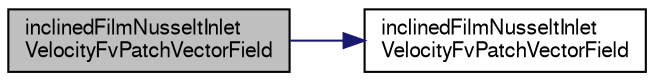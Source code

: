 digraph "inclinedFilmNusseltInletVelocityFvPatchVectorField"
{
  bgcolor="transparent";
  edge [fontname="FreeSans",fontsize="10",labelfontname="FreeSans",labelfontsize="10"];
  node [fontname="FreeSans",fontsize="10",shape=record];
  rankdir="LR";
  Node9 [label="inclinedFilmNusseltInlet\lVelocityFvPatchVectorField",height=0.2,width=0.4,color="black", fillcolor="grey75", style="filled", fontcolor="black"];
  Node9 -> Node10 [color="midnightblue",fontsize="10",style="solid",fontname="FreeSans"];
  Node10 [label="inclinedFilmNusseltInlet\lVelocityFvPatchVectorField",height=0.2,width=0.4,color="black",URL="$a29030.html#a8900d565cb9927991007b98f695000bb",tooltip="Construct from patch and internal field. "];
}
